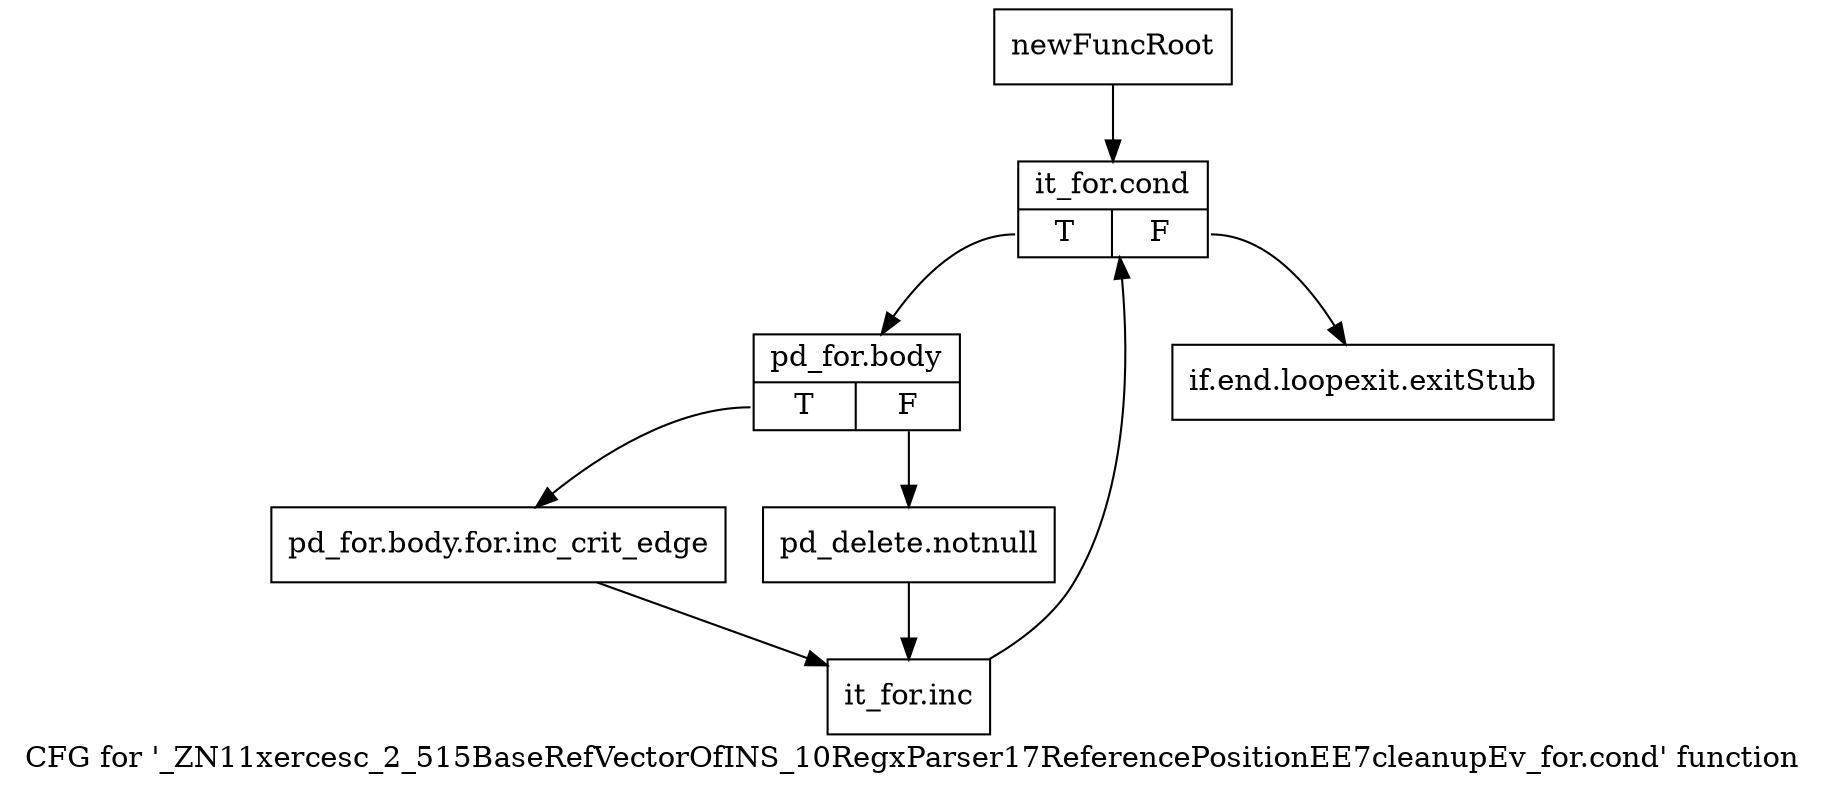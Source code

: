 digraph "CFG for '_ZN11xercesc_2_515BaseRefVectorOfINS_10RegxParser17ReferencePositionEE7cleanupEv_for.cond' function" {
	label="CFG for '_ZN11xercesc_2_515BaseRefVectorOfINS_10RegxParser17ReferencePositionEE7cleanupEv_for.cond' function";

	Node0x9991ee0 [shape=record,label="{newFuncRoot}"];
	Node0x9991ee0 -> Node0x9991f80;
	Node0x9991f30 [shape=record,label="{if.end.loopexit.exitStub}"];
	Node0x9991f80 [shape=record,label="{it_for.cond|{<s0>T|<s1>F}}"];
	Node0x9991f80:s0 -> Node0x9991fd0;
	Node0x9991f80:s1 -> Node0x9991f30;
	Node0x9991fd0 [shape=record,label="{pd_for.body|{<s0>T|<s1>F}}"];
	Node0x9991fd0:s0 -> Node0x9992070;
	Node0x9991fd0:s1 -> Node0x9992020;
	Node0x9992020 [shape=record,label="{pd_delete.notnull}"];
	Node0x9992020 -> Node0x99920c0;
	Node0x9992070 [shape=record,label="{pd_for.body.for.inc_crit_edge}"];
	Node0x9992070 -> Node0x99920c0;
	Node0x99920c0 [shape=record,label="{it_for.inc}"];
	Node0x99920c0 -> Node0x9991f80;
}
